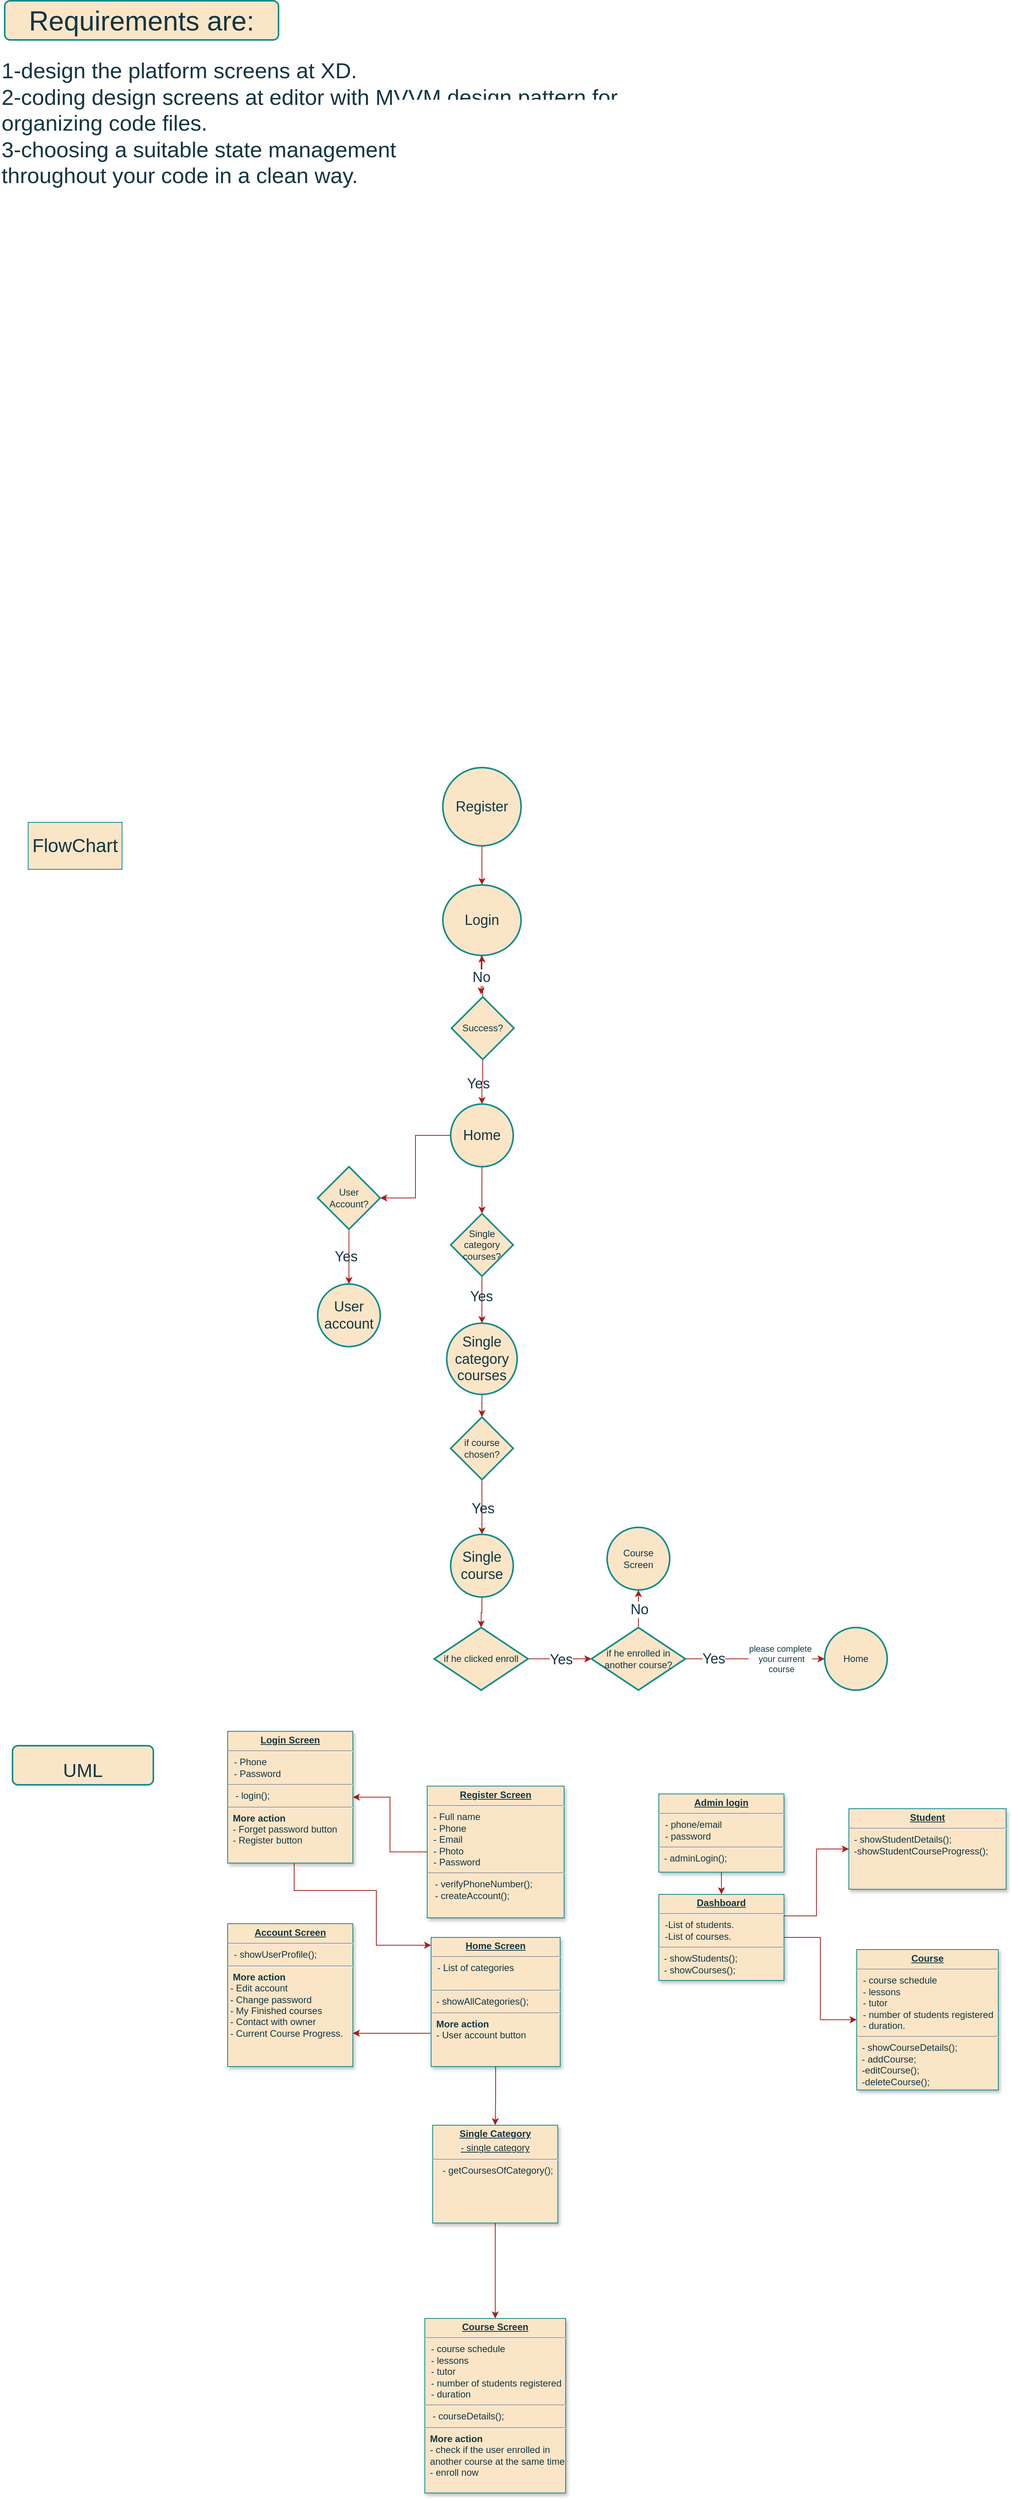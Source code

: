 <mxfile version="21.6.5" type="device">
  <diagram name="Page-1" id="efa7a0a1-bf9b-a30e-e6df-94a7791c09e9">
    <mxGraphModel dx="2625" dy="3566" grid="1" gridSize="10" guides="1" tooltips="1" connect="1" arrows="1" fold="1" page="1" pageScale="1" pageWidth="826" pageHeight="1169" background="none" math="0" shadow="0">
      <root>
        <mxCell id="0" />
        <mxCell id="1" parent="0" />
        <mxCell id="TB_R96-AKjUNl865deA2-138" value="" style="edgeStyle=orthogonalEdgeStyle;rounded=0;orthogonalLoop=1;jettySize=auto;html=1;labelBackgroundColor=none;strokeColor=#A8201A;fontColor=default;" parent="1" source="19" target="25" edge="1">
          <mxGeometry relative="1" as="geometry" />
        </mxCell>
        <mxCell id="19" value="&lt;p style=&quot;margin: 0px; margin-top: 4px; text-align: center; text-decoration: underline;&quot;&gt;&lt;strong&gt;Register Screen&lt;/strong&gt;&lt;/p&gt;&lt;hr&gt;&lt;p style=&quot;margin: 0px; margin-left: 8px;&quot;&gt;- Full name&lt;br&gt;- Phone&lt;/p&gt;&lt;p style=&quot;margin: 0px; margin-left: 8px;&quot;&gt;- Email&lt;/p&gt;&lt;p style=&quot;margin: 0px; margin-left: 8px;&quot;&gt;- Photo&lt;/p&gt;&lt;p style=&quot;margin: 0px; margin-left: 8px;&quot;&gt;- Password&lt;/p&gt;&lt;hr&gt;&amp;nbsp; &amp;nbsp;- verifyPhoneNumber();&lt;br&gt;&amp;nbsp; &amp;nbsp;- createAccount();" style="verticalAlign=top;align=left;overflow=fill;fontSize=12;fontFamily=Helvetica;html=1;strokeColor=#0F8B8D;shadow=1;fillColor=#FAE5C7;fontColor=#143642;labelBackgroundColor=none;" parent="1" vertex="1">
          <mxGeometry x="560" y="91.64" width="175" height="168.36" as="geometry" />
        </mxCell>
        <mxCell id="TB_R96-AKjUNl865deA2-122" value="" style="edgeStyle=orthogonalEdgeStyle;rounded=0;orthogonalLoop=1;jettySize=auto;html=1;labelBackgroundColor=none;strokeColor=#A8201A;fontColor=default;" parent="1" edge="1">
          <mxGeometry relative="1" as="geometry">
            <mxPoint x="565" y="407.5" as="sourcePoint" />
            <mxPoint x="465.0" y="407.5" as="targetPoint" />
          </mxGeometry>
        </mxCell>
        <mxCell id="TB_R96-AKjUNl865deA2-137" value="" style="edgeStyle=orthogonalEdgeStyle;rounded=0;orthogonalLoop=1;jettySize=auto;html=1;labelBackgroundColor=none;strokeColor=#A8201A;fontColor=default;" parent="1" source="21" target="TB_R96-AKjUNl865deA2-104" edge="1">
          <mxGeometry relative="1" as="geometry" />
        </mxCell>
        <mxCell id="21" value="&lt;p style=&quot;margin: 0px; margin-top: 4px; text-align: center; text-decoration: underline;&quot;&gt;&lt;strong&gt;Home Screen&lt;/strong&gt;&lt;/p&gt;&lt;hr&gt;&lt;p style=&quot;margin: 0px; margin-left: 8px;&quot;&gt;- List of categories&lt;/p&gt;&lt;p style=&quot;margin: 0px; margin-left: 8px;&quot;&gt;&lt;br&gt;&lt;/p&gt;&lt;hr&gt;&amp;nbsp; - showAllCategories();&lt;br&gt;&lt;hr&gt;&amp;nbsp;&amp;nbsp;&lt;b style=&quot;border-color: var(--border-color); text-align: center;&quot;&gt;More action&lt;br style=&quot;border-color: var(--border-color);&quot;&gt;&lt;/b&gt;&amp;nbsp; - User account button&amp;nbsp;&lt;br&gt;&amp;nbsp;&amp;nbsp;&lt;span style=&quot;background-color: initial;&quot;&gt;&lt;br&gt;&lt;/span&gt;&lt;span style=&quot;text-align: center;&quot;&gt;&lt;br&gt;&lt;/span&gt;&lt;span style=&quot;text-align: center;&quot;&gt;&amp;nbsp;&amp;nbsp;&lt;/span&gt;" style="verticalAlign=top;align=left;overflow=fill;fontSize=12;fontFamily=Helvetica;html=1;strokeColor=#0F8B8D;shadow=1;fillColor=#FAE5C7;fontColor=#143642;labelBackgroundColor=none;" parent="1" vertex="1">
          <mxGeometry x="565" y="285" width="165" height="165" as="geometry" />
        </mxCell>
        <mxCell id="TB_R96-AKjUNl865deA2-135" value="" style="edgeStyle=orthogonalEdgeStyle;rounded=0;orthogonalLoop=1;jettySize=auto;html=1;labelBackgroundColor=none;strokeColor=#A8201A;fontColor=default;" parent="1" source="23" target="TB_R96-AKjUNl865deA2-134" edge="1">
          <mxGeometry relative="1" as="geometry" />
        </mxCell>
        <mxCell id="23" value="&lt;p style=&quot;margin: 0px; margin-top: 4px; text-align: center; text-decoration: underline;&quot;&gt;&lt;strong&gt;Admin login&lt;/strong&gt;&lt;/p&gt;&lt;hr&gt;&lt;p style=&quot;margin: 0px; margin-left: 8px;&quot;&gt;- phone/email&lt;/p&gt;&lt;p style=&quot;margin: 0px; margin-left: 8px;&quot;&gt;- password&lt;/p&gt;&lt;hr&gt;&amp;nbsp; - adminLogin();&lt;p style=&quot;margin: 0px; margin-left: 8px;&quot;&gt;&lt;br&gt;&lt;/p&gt;" style="verticalAlign=top;align=left;overflow=fill;fontSize=12;fontFamily=Helvetica;html=1;strokeColor=#0F8B8D;shadow=1;fillColor=#FAE5C7;fontColor=#143642;labelBackgroundColor=none;" parent="1" vertex="1">
          <mxGeometry x="856.08" y="101.64" width="160" height="100" as="geometry" />
        </mxCell>
        <mxCell id="24" value="&lt;p style=&quot;margin: 0px; margin-top: 4px; text-align: center; text-decoration: underline;&quot;&gt;&lt;strong&gt;Course Screen&lt;/strong&gt;&lt;/p&gt;&lt;hr&gt;&lt;p style=&quot;margin: 0px; margin-left: 8px;&quot;&gt;-&amp;nbsp;course schedule&lt;/p&gt;&lt;p style=&quot;margin: 0px; margin-left: 8px;&quot;&gt;-&amp;nbsp;lessons&lt;/p&gt;&lt;p style=&quot;margin: 0px; margin-left: 8px;&quot;&gt;-&amp;nbsp;tutor&lt;/p&gt;&lt;p style=&quot;margin: 0px; margin-left: 8px;&quot;&gt;-&amp;nbsp;number of students registered&lt;/p&gt;&lt;p style=&quot;margin: 0px; margin-left: 8px;&quot;&gt;-&amp;nbsp;duration&lt;/p&gt;&lt;hr&gt;&amp;nbsp; &amp;nbsp;- courseDetails();&lt;br&gt;&lt;hr&gt;&lt;span style=&quot;border-color: var(--border-color); text-align: center;&quot;&gt;&lt;b&gt;&amp;nbsp; More action&lt;/b&gt;&lt;br&gt;&amp;nbsp; -&amp;nbsp;check if the user enrolled in &lt;br&gt;&amp;nbsp; another course&amp;nbsp;at the same time&lt;br&gt;&lt;b&gt;&amp;nbsp; &lt;/b&gt;&lt;/span&gt;&lt;span style=&quot;border-color: var(--border-color); text-align: center;&quot;&gt;- enroll now&lt;br&gt;&lt;/span&gt;" style="verticalAlign=top;align=left;overflow=fill;fontSize=12;fontFamily=Helvetica;html=1;strokeColor=#0F8B8D;shadow=1;fillColor=#FAE5C7;fontColor=#143642;labelBackgroundColor=none;" parent="1" vertex="1">
          <mxGeometry x="557" y="772" width="180" height="223.04" as="geometry" />
        </mxCell>
        <mxCell id="TB_R96-AKjUNl865deA2-125" value="" style="edgeStyle=orthogonalEdgeStyle;rounded=0;orthogonalLoop=1;jettySize=auto;html=1;exitX=0.5;exitY=1;exitDx=0;exitDy=0;labelBackgroundColor=none;strokeColor=#A8201A;fontColor=default;" parent="1" source="25" edge="1">
          <mxGeometry relative="1" as="geometry">
            <mxPoint x="390" y="195" as="sourcePoint" />
            <mxPoint x="565" y="295" as="targetPoint" />
            <Array as="points">
              <mxPoint x="390" y="190" />
              <mxPoint x="390" y="225" />
              <mxPoint x="495" y="225" />
              <mxPoint x="495" y="295" />
            </Array>
          </mxGeometry>
        </mxCell>
        <mxCell id="25" value="&lt;p style=&quot;margin: 0px; margin-top: 4px; text-align: center; text-decoration: underline;&quot;&gt;&lt;b&gt;Login Screen&lt;/b&gt;&lt;/p&gt;&lt;hr&gt;&lt;p style=&quot;margin: 0px; margin-left: 8px;&quot;&gt;&lt;span style=&quot;background-color: initial;&quot;&gt;- Phone&lt;/span&gt;&lt;/p&gt;&lt;p style=&quot;margin: 0px; margin-left: 8px;&quot;&gt;&lt;span style=&quot;background-color: initial;&quot;&gt;- Password&lt;/span&gt;&lt;br&gt;&lt;/p&gt;&lt;hr&gt;&amp;nbsp; &amp;nbsp;- login();&lt;br&gt;&lt;span style=&quot;border-color: var(--border-color); text-align: center;&quot;&gt;&lt;hr&gt;&amp;nbsp;&amp;nbsp;&lt;b&gt;More action&lt;br&gt;&lt;/b&gt;&amp;nbsp; - Forget password button&lt;br&gt;&amp;nbsp; - Register button&lt;br&gt;&lt;/span&gt;" style="verticalAlign=top;align=left;overflow=fill;fontSize=12;fontFamily=Helvetica;html=1;strokeColor=#0F8B8D;shadow=1;fillColor=#FAE5C7;fontColor=#143642;labelBackgroundColor=none;" parent="1" vertex="1">
          <mxGeometry x="305" y="21.64" width="160" height="168.36" as="geometry" />
        </mxCell>
        <mxCell id="NdXoDPrW2XtNnl9XYnpY-115" value="&lt;p style=&quot;margin: 0px; margin-top: 4px; text-align: center; text-decoration: underline;&quot;&gt;&lt;strong&gt;Account Screen&lt;/strong&gt;&lt;/p&gt;&lt;hr&gt;&lt;p style=&quot;margin: 0px; margin-left: 8px;&quot;&gt;- showUserProfile();&lt;/p&gt;&lt;hr&gt;&amp;nbsp;&amp;nbsp;&lt;b style=&quot;border-color: var(--border-color); text-align: center;&quot;&gt;More action&lt;br&gt;&amp;nbsp;&lt;/b&gt;&lt;span style=&quot;border-color: var(--border-color); text-align: center;&quot;&gt;- Edit account&lt;br&gt;&lt;/span&gt;&lt;b style=&quot;border-color: var(--border-color); text-align: center;&quot;&gt;&amp;nbsp;&lt;/b&gt;&lt;span style=&quot;border-color: var(--border-color); text-align: center;&quot;&gt;- Change password&amp;nbsp;&lt;br&gt;&amp;nbsp;- My Finished courses&lt;br&gt;&amp;nbsp;- Contact with owner&lt;br&gt;&amp;nbsp;- Current Course Progress.&lt;br&gt;&lt;br&gt;&lt;br&gt;&lt;b&gt;&amp;nbsp;&amp;nbsp;&lt;/b&gt;&lt;br&gt;&lt;/span&gt;&lt;p style=&quot;margin: 0px; margin-left: 8px;&quot;&gt;&lt;span style=&quot;background-color: initial;&quot;&gt;&amp;nbsp;&lt;/span&gt;&lt;/p&gt;" style="verticalAlign=top;align=left;overflow=fill;fontSize=12;fontFamily=Helvetica;html=1;strokeColor=#0F8B8D;shadow=1;fillColor=#FAE5C7;fontColor=#143642;labelBackgroundColor=none;" parent="1" vertex="1">
          <mxGeometry x="305" y="267.5" width="160" height="182.5" as="geometry" />
        </mxCell>
        <mxCell id="TB_R96-AKjUNl865deA2-118" value="" style="edgeStyle=orthogonalEdgeStyle;rounded=0;orthogonalLoop=1;jettySize=auto;html=1;labelBackgroundColor=none;strokeColor=#A8201A;fontColor=default;" parent="1" source="TB_R96-AKjUNl865deA2-104" target="24" edge="1">
          <mxGeometry relative="1" as="geometry" />
        </mxCell>
        <mxCell id="TB_R96-AKjUNl865deA2-104" value="&lt;p style=&quot;margin: 0px; margin-top: 4px; text-align: center; text-decoration: underline;&quot;&gt;&lt;b&gt;Single Category&lt;/b&gt;&lt;/p&gt;&lt;p style=&quot;margin: 0px; margin-top: 4px; text-align: center; text-decoration: underline;&quot;&gt;&lt;span style=&quot;background-color: initial; text-align: left;&quot;&gt;- single category&lt;/span&gt;&lt;/p&gt;&lt;hr&gt;&lt;div style=&quot;text-align: center;&quot;&gt;&lt;span style=&quot;background-color: initial;&quot;&gt;&amp;nbsp; - getCoursesOfCategory();&lt;/span&gt;&lt;/div&gt;" style="verticalAlign=top;align=left;overflow=fill;fontSize=12;fontFamily=Helvetica;html=1;strokeColor=#0F8B8D;shadow=1;fillColor=#FAE5C7;fontColor=#143642;labelBackgroundColor=none;" parent="1" vertex="1">
          <mxGeometry x="567" y="525" width="160" height="125" as="geometry" />
        </mxCell>
        <mxCell id="TB_R96-AKjUNl865deA2-140" value="" style="edgeStyle=orthogonalEdgeStyle;rounded=0;orthogonalLoop=1;jettySize=auto;html=1;labelBackgroundColor=none;strokeColor=#A8201A;fontColor=default;" parent="1" source="TB_R96-AKjUNl865deA2-134" target="TB_R96-AKjUNl865deA2-139" edge="1">
          <mxGeometry relative="1" as="geometry" />
        </mxCell>
        <mxCell id="TB_R96-AKjUNl865deA2-134" value="&lt;p style=&quot;margin: 0px; margin-top: 4px; text-align: center; text-decoration: underline;&quot;&gt;&lt;b&gt;Dashboard&lt;/b&gt;&lt;/p&gt;&lt;hr&gt;&lt;p style=&quot;margin: 0px; margin-left: 8px;&quot;&gt;-List of students.&lt;/p&gt;&lt;p style=&quot;margin: 0px; margin-left: 8px;&quot;&gt;-List of courses.&lt;/p&gt;&lt;hr&gt;&amp;nbsp; - showStudents();&lt;br&gt;&amp;nbsp; - showCourses();&lt;br&gt;&lt;p style=&quot;margin: 0px; margin-left: 8px;&quot;&gt;&lt;br&gt;&lt;/p&gt;" style="verticalAlign=top;align=left;overflow=fill;fontSize=12;fontFamily=Helvetica;html=1;strokeColor=#0F8B8D;shadow=1;fillColor=#FAE5C7;fontColor=#143642;labelBackgroundColor=none;" parent="1" vertex="1">
          <mxGeometry x="856.08" y="230" width="160" height="110" as="geometry" />
        </mxCell>
        <mxCell id="TB_R96-AKjUNl865deA2-136" value="&lt;p style=&quot;margin: 0px; margin-top: 4px; text-align: center; text-decoration: underline;&quot;&gt;&lt;b&gt;Student&lt;/b&gt;&lt;/p&gt;&lt;hr&gt;&amp;nbsp; - showStudentDetails();&lt;br&gt;&amp;nbsp; -showStudentCourseProgress();&lt;br&gt;&amp;nbsp; &amp;nbsp;&amp;nbsp;&lt;br&gt;&lt;p style=&quot;margin: 0px; margin-left: 8px;&quot;&gt;&lt;br&gt;&lt;/p&gt;" style="verticalAlign=top;align=left;overflow=fill;fontSize=12;fontFamily=Helvetica;html=1;strokeColor=#0F8B8D;shadow=1;fillColor=#FAE5C7;fontColor=#143642;labelBackgroundColor=none;" parent="1" vertex="1">
          <mxGeometry x="1099" y="120.5" width="201" height="103" as="geometry" />
        </mxCell>
        <mxCell id="TB_R96-AKjUNl865deA2-139" value="&lt;p style=&quot;margin: 0px; margin-top: 4px; text-align: center; text-decoration: underline;&quot;&gt;&lt;b&gt;Course&lt;/b&gt;&lt;/p&gt;&lt;hr&gt;&lt;p style=&quot;border-color: var(--border-color); margin: 0px 0px 0px 8px;&quot;&gt;-&amp;nbsp;course schedule&lt;/p&gt;&lt;p style=&quot;border-color: var(--border-color); margin: 0px 0px 0px 8px;&quot;&gt;-&amp;nbsp;lessons&lt;/p&gt;&lt;p style=&quot;border-color: var(--border-color); margin: 0px 0px 0px 8px;&quot;&gt;-&amp;nbsp;tutor&lt;/p&gt;&lt;p style=&quot;border-color: var(--border-color); margin: 0px 0px 0px 8px;&quot;&gt;-&amp;nbsp;number of students registered&lt;/p&gt;&lt;p style=&quot;margin: 0px; margin-left: 8px;&quot;&gt;-&amp;nbsp;duration.&lt;/p&gt;&lt;hr&gt;&amp;nbsp; - showCourseDetails();&lt;br&gt;&lt;span style=&quot;text-wrap: nowrap;&quot;&gt;&amp;nbsp; - addCourse;&lt;br&gt;&amp;nbsp; -editCourse();&lt;br&gt;&amp;nbsp; -deleteCourse();&lt;br&gt;&lt;/span&gt;" style="verticalAlign=top;align=left;overflow=fill;fontSize=12;fontFamily=Helvetica;html=1;strokeColor=#0F8B8D;shadow=1;fillColor=#FAE5C7;fontColor=#143642;labelBackgroundColor=none;" parent="1" vertex="1">
          <mxGeometry x="1109" y="300.5" width="181" height="179.5" as="geometry" />
        </mxCell>
        <mxCell id="TB_R96-AKjUNl865deA2-142" value="" style="edgeStyle=orthogonalEdgeStyle;rounded=0;orthogonalLoop=1;jettySize=auto;html=1;exitX=1;exitY=0.25;exitDx=0;exitDy=0;entryX=0;entryY=0.5;entryDx=0;entryDy=0;labelBackgroundColor=none;strokeColor=#A8201A;fontColor=default;" parent="1" source="TB_R96-AKjUNl865deA2-134" target="TB_R96-AKjUNl865deA2-136" edge="1">
          <mxGeometry relative="1" as="geometry">
            <mxPoint x="1026" y="295" as="sourcePoint" />
            <mxPoint x="1119" y="362" as="targetPoint" />
          </mxGeometry>
        </mxCell>
        <mxCell id="TB_R96-AKjUNl865deA2-145" value="" style="edgeStyle=orthogonalEdgeStyle;rounded=0;orthogonalLoop=1;jettySize=auto;html=1;labelBackgroundColor=none;strokeColor=#A8201A;fontColor=default;" parent="1" source="TB_R96-AKjUNl865deA2-143" target="TB_R96-AKjUNl865deA2-144" edge="1">
          <mxGeometry relative="1" as="geometry" />
        </mxCell>
        <mxCell id="TB_R96-AKjUNl865deA2-143" value="&lt;font style=&quot;font-size: 18px;&quot;&gt;Register&lt;/font&gt;" style="strokeWidth=2;html=1;shape=mxgraph.flowchart.start_2;whiteSpace=wrap;fillColor=#FAE5C7;strokeColor=#0F8B8D;labelBackgroundColor=none;fontColor=#143642;" parent="1" vertex="1">
          <mxGeometry x="580" y="-1210" width="100" height="100" as="geometry" />
        </mxCell>
        <mxCell id="TB_R96-AKjUNl865deA2-147" value="" style="edgeStyle=orthogonalEdgeStyle;rounded=0;orthogonalLoop=1;jettySize=auto;html=1;labelBackgroundColor=none;strokeColor=#A8201A;fontColor=default;" parent="1" edge="1">
          <mxGeometry relative="1" as="geometry">
            <mxPoint x="629" y="-970" as="sourcePoint" />
            <mxPoint x="629" y="-920" as="targetPoint" />
          </mxGeometry>
        </mxCell>
        <mxCell id="TB_R96-AKjUNl865deA2-144" value="&lt;font style=&quot;font-size: 18px;&quot;&gt;Login&lt;/font&gt;" style="ellipse;whiteSpace=wrap;html=1;fillColor=#FAE5C7;strokeColor=#0F8B8D;strokeWidth=2;labelBackgroundColor=none;fontColor=#143642;" parent="1" vertex="1">
          <mxGeometry x="580" y="-1060" width="100" height="90" as="geometry" />
        </mxCell>
        <mxCell id="TB_R96-AKjUNl865deA2-149" value="" style="edgeStyle=orthogonalEdgeStyle;rounded=0;orthogonalLoop=1;jettySize=auto;html=1;labelBackgroundColor=none;strokeColor=#A8201A;fontColor=default;" parent="1" source="TB_R96-AKjUNl865deA2-146" target="TB_R96-AKjUNl865deA2-148" edge="1">
          <mxGeometry relative="1" as="geometry" />
        </mxCell>
        <mxCell id="TB_R96-AKjUNl865deA2-150" value="&lt;font style=&quot;font-size: 18px;&quot;&gt;Yes&lt;/font&gt;" style="edgeLabel;html=1;align=center;verticalAlign=middle;resizable=0;points=[];labelBackgroundColor=none;fontColor=#143642;" parent="TB_R96-AKjUNl865deA2-149" vertex="1" connectable="0">
          <mxGeometry x="0.065" y="-5" relative="1" as="geometry">
            <mxPoint y="1" as="offset" />
          </mxGeometry>
        </mxCell>
        <mxCell id="TB_R96-AKjUNl865deA2-182" value="" style="edgeStyle=orthogonalEdgeStyle;rounded=0;orthogonalLoop=1;jettySize=auto;html=1;strokeColor=#A8201A;fontColor=#143642;fillColor=#FAE5C7;" parent="1" source="TB_R96-AKjUNl865deA2-146" target="TB_R96-AKjUNl865deA2-144" edge="1">
          <mxGeometry relative="1" as="geometry" />
        </mxCell>
        <mxCell id="TB_R96-AKjUNl865deA2-183" value="&lt;font style=&quot;font-size: 18px;&quot;&gt;No&lt;/font&gt;" style="edgeLabel;html=1;align=center;verticalAlign=middle;resizable=0;points=[];fontColor=#143642;" parent="TB_R96-AKjUNl865deA2-182" vertex="1" connectable="0">
          <mxGeometry x="-0.074" y="2" relative="1" as="geometry">
            <mxPoint as="offset" />
          </mxGeometry>
        </mxCell>
        <mxCell id="TB_R96-AKjUNl865deA2-146" value="Success?" style="rhombus;whiteSpace=wrap;html=1;fillColor=#FAE5C7;strokeColor=#0F8B8D;strokeWidth=2;labelBackgroundColor=none;fontColor=#143642;" parent="1" vertex="1">
          <mxGeometry x="591" y="-917" width="80" height="80" as="geometry" />
        </mxCell>
        <mxCell id="TB_R96-AKjUNl865deA2-152" value="" style="edgeStyle=orthogonalEdgeStyle;rounded=0;orthogonalLoop=1;jettySize=auto;html=1;labelBackgroundColor=none;strokeColor=#A8201A;fontColor=default;" parent="1" source="TB_R96-AKjUNl865deA2-148" target="TB_R96-AKjUNl865deA2-151" edge="1">
          <mxGeometry relative="1" as="geometry" />
        </mxCell>
        <mxCell id="TB_R96-AKjUNl865deA2-165" value="" style="edgeStyle=orthogonalEdgeStyle;rounded=0;orthogonalLoop=1;jettySize=auto;html=1;labelBackgroundColor=none;strokeColor=#A8201A;fontColor=default;" parent="1" source="TB_R96-AKjUNl865deA2-148" target="TB_R96-AKjUNl865deA2-158" edge="1">
          <mxGeometry relative="1" as="geometry" />
        </mxCell>
        <mxCell id="TB_R96-AKjUNl865deA2-148" value="&lt;font style=&quot;font-size: 18px;&quot;&gt;Home&lt;/font&gt;" style="ellipse;whiteSpace=wrap;html=1;fillColor=#FAE5C7;strokeColor=#0F8B8D;strokeWidth=2;labelBackgroundColor=none;fontColor=#143642;" parent="1" vertex="1">
          <mxGeometry x="590" y="-780" width="80" height="80" as="geometry" />
        </mxCell>
        <mxCell id="TB_R96-AKjUNl865deA2-154" value="" style="edgeStyle=orthogonalEdgeStyle;rounded=0;orthogonalLoop=1;jettySize=auto;html=1;labelBackgroundColor=none;strokeColor=#A8201A;fontColor=default;" parent="1" source="TB_R96-AKjUNl865deA2-151" target="TB_R96-AKjUNl865deA2-153" edge="1">
          <mxGeometry relative="1" as="geometry" />
        </mxCell>
        <mxCell id="TB_R96-AKjUNl865deA2-157" value="&lt;font style=&quot;font-size: 18px;&quot;&gt;Yes&lt;/font&gt;" style="edgeLabel;html=1;align=center;verticalAlign=middle;resizable=0;points=[];labelBackgroundColor=none;fontColor=#143642;" parent="TB_R96-AKjUNl865deA2-154" vertex="1" connectable="0">
          <mxGeometry x="-0.019" y="-3" relative="1" as="geometry">
            <mxPoint x="-1" as="offset" />
          </mxGeometry>
        </mxCell>
        <mxCell id="TB_R96-AKjUNl865deA2-151" value="&lt;font style=&quot;font-size: 12px;&quot;&gt;User Account?&lt;/font&gt;" style="rhombus;whiteSpace=wrap;html=1;fillColor=#FAE5C7;strokeColor=#0F8B8D;strokeWidth=2;labelBackgroundColor=none;fontColor=#143642;" parent="1" vertex="1">
          <mxGeometry x="420" y="-700" width="80" height="80" as="geometry" />
        </mxCell>
        <mxCell id="TB_R96-AKjUNl865deA2-153" value="&lt;font style=&quot;font-size: 18px;&quot;&gt;User account&lt;/font&gt;" style="ellipse;whiteSpace=wrap;html=1;fillColor=#FAE5C7;strokeColor=#0F8B8D;strokeWidth=2;labelBackgroundColor=none;fontColor=#143642;" parent="1" vertex="1">
          <mxGeometry x="420" y="-550" width="80" height="80" as="geometry" />
        </mxCell>
        <mxCell id="TB_R96-AKjUNl865deA2-161" value="" style="edgeStyle=orthogonalEdgeStyle;rounded=0;orthogonalLoop=1;jettySize=auto;html=1;labelBackgroundColor=none;strokeColor=#A8201A;fontColor=default;" parent="1" source="TB_R96-AKjUNl865deA2-158" target="TB_R96-AKjUNl865deA2-160" edge="1">
          <mxGeometry relative="1" as="geometry" />
        </mxCell>
        <mxCell id="TB_R96-AKjUNl865deA2-162" value="&lt;font style=&quot;font-size: 18px;&quot;&gt;Yes&lt;/font&gt;" style="edgeLabel;html=1;align=center;verticalAlign=middle;resizable=0;points=[];labelBackgroundColor=none;fontColor=#143642;" parent="TB_R96-AKjUNl865deA2-161" vertex="1" connectable="0">
          <mxGeometry x="-0.129" y="-1" relative="1" as="geometry">
            <mxPoint as="offset" />
          </mxGeometry>
        </mxCell>
        <mxCell id="TB_R96-AKjUNl865deA2-158" value="Single category courses?" style="rhombus;whiteSpace=wrap;html=1;fillColor=#FAE5C7;strokeColor=#0F8B8D;strokeWidth=2;labelBackgroundColor=none;fontColor=#143642;" parent="1" vertex="1">
          <mxGeometry x="590" y="-640" width="80" height="80" as="geometry" />
        </mxCell>
        <mxCell id="TB_R96-AKjUNl865deA2-167" value="" style="edgeStyle=orthogonalEdgeStyle;rounded=0;orthogonalLoop=1;jettySize=auto;html=1;labelBackgroundColor=none;strokeColor=#A8201A;fontColor=default;" parent="1" source="TB_R96-AKjUNl865deA2-160" target="TB_R96-AKjUNl865deA2-166" edge="1">
          <mxGeometry relative="1" as="geometry" />
        </mxCell>
        <mxCell id="TB_R96-AKjUNl865deA2-160" value="&lt;font style=&quot;font-size: 18px;&quot;&gt;Single category courses&lt;/font&gt;" style="ellipse;whiteSpace=wrap;html=1;fillColor=#FAE5C7;strokeColor=#0F8B8D;strokeWidth=2;labelBackgroundColor=none;fontColor=#143642;" parent="1" vertex="1">
          <mxGeometry x="585" y="-500" width="90" height="91" as="geometry" />
        </mxCell>
        <mxCell id="TB_R96-AKjUNl865deA2-169" value="" style="edgeStyle=orthogonalEdgeStyle;rounded=0;orthogonalLoop=1;jettySize=auto;html=1;labelBackgroundColor=none;strokeColor=#A8201A;fontColor=default;" parent="1" source="TB_R96-AKjUNl865deA2-166" target="TB_R96-AKjUNl865deA2-168" edge="1">
          <mxGeometry relative="1" as="geometry" />
        </mxCell>
        <mxCell id="TB_R96-AKjUNl865deA2-170" value="&lt;font style=&quot;font-size: 18px;&quot;&gt;Yes&lt;/font&gt;" style="edgeLabel;html=1;align=center;verticalAlign=middle;resizable=0;points=[];labelBackgroundColor=none;fontColor=#143642;" parent="TB_R96-AKjUNl865deA2-169" vertex="1" connectable="0">
          <mxGeometry x="0.05" y="2" relative="1" as="geometry">
            <mxPoint x="-1" as="offset" />
          </mxGeometry>
        </mxCell>
        <mxCell id="TB_R96-AKjUNl865deA2-166" value="if course chosen?" style="rhombus;whiteSpace=wrap;html=1;fillColor=#FAE5C7;strokeColor=#0F8B8D;strokeWidth=2;labelBackgroundColor=none;fontColor=#143642;" parent="1" vertex="1">
          <mxGeometry x="590" y="-380" width="80" height="80" as="geometry" />
        </mxCell>
        <mxCell id="TB_R96-AKjUNl865deA2-185" value="" style="edgeStyle=orthogonalEdgeStyle;rounded=0;orthogonalLoop=1;jettySize=auto;html=1;strokeColor=#A8201A;fontColor=#143642;fillColor=#FAE5C7;" parent="1" source="TB_R96-AKjUNl865deA2-168" target="TB_R96-AKjUNl865deA2-184" edge="1">
          <mxGeometry relative="1" as="geometry" />
        </mxCell>
        <mxCell id="TB_R96-AKjUNl865deA2-168" value="&lt;font style=&quot;font-size: 18px;&quot;&gt;Single course&lt;/font&gt;" style="ellipse;whiteSpace=wrap;html=1;fillColor=#FAE5C7;strokeColor=#0F8B8D;strokeWidth=2;labelBackgroundColor=none;fontColor=#143642;" parent="1" vertex="1">
          <mxGeometry x="590" y="-230" width="80" height="80" as="geometry" />
        </mxCell>
        <mxCell id="TB_R96-AKjUNl865deA2-193" value="" style="edgeStyle=orthogonalEdgeStyle;rounded=0;orthogonalLoop=1;jettySize=auto;html=1;strokeColor=#A8201A;fontColor=#143642;fillColor=#FAE5C7;" parent="1" source="TB_R96-AKjUNl865deA2-184" target="TB_R96-AKjUNl865deA2-192" edge="1">
          <mxGeometry relative="1" as="geometry" />
        </mxCell>
        <mxCell id="TB_R96-AKjUNl865deA2-194" value="&lt;font style=&quot;font-size: 18px;&quot;&gt;Yes&lt;/font&gt;" style="edgeLabel;html=1;align=center;verticalAlign=middle;resizable=0;points=[];fontColor=#143642;" parent="TB_R96-AKjUNl865deA2-193" vertex="1" connectable="0">
          <mxGeometry x="0.019" y="-1" relative="1" as="geometry">
            <mxPoint as="offset" />
          </mxGeometry>
        </mxCell>
        <mxCell id="TB_R96-AKjUNl865deA2-184" value="if he clicked enroll" style="rhombus;whiteSpace=wrap;html=1;fillColor=#FAE5C7;strokeColor=#0F8B8D;fontColor=#143642;strokeWidth=2;labelBackgroundColor=none;" parent="1" vertex="1">
          <mxGeometry x="569" y="-111" width="120" height="80" as="geometry" />
        </mxCell>
        <mxCell id="TB_R96-AKjUNl865deA2-196" value="" style="edgeStyle=orthogonalEdgeStyle;rounded=0;orthogonalLoop=1;jettySize=auto;html=1;strokeColor=#A8201A;fontColor=#143642;fillColor=#FAE5C7;" parent="1" source="TB_R96-AKjUNl865deA2-192" target="TB_R96-AKjUNl865deA2-195" edge="1">
          <mxGeometry relative="1" as="geometry" />
        </mxCell>
        <mxCell id="TB_R96-AKjUNl865deA2-197" value="please complete&lt;br&gt;&amp;nbsp;your current&lt;br&gt;&amp;nbsp;course" style="edgeLabel;html=1;align=center;verticalAlign=middle;resizable=0;points=[];fontColor=#143642;" parent="TB_R96-AKjUNl865deA2-196" vertex="1" connectable="0">
          <mxGeometry x="-0.01" y="2" relative="1" as="geometry">
            <mxPoint x="33" y="2" as="offset" />
          </mxGeometry>
        </mxCell>
        <mxCell id="TB_R96-AKjUNl865deA2-198" value="&lt;font style=&quot;font-size: 18px;&quot;&gt;Yes&lt;/font&gt;" style="edgeLabel;html=1;align=center;verticalAlign=middle;resizable=0;points=[];fontColor=#143642;" parent="TB_R96-AKjUNl865deA2-196" vertex="1" connectable="0">
          <mxGeometry x="-0.584" relative="1" as="geometry">
            <mxPoint x="-1" as="offset" />
          </mxGeometry>
        </mxCell>
        <mxCell id="TB_R96-AKjUNl865deA2-200" value="" style="edgeStyle=orthogonalEdgeStyle;rounded=0;orthogonalLoop=1;jettySize=auto;html=1;strokeColor=#A8201A;fontColor=#143642;fillColor=#FAE5C7;" parent="1" source="TB_R96-AKjUNl865deA2-192" target="TB_R96-AKjUNl865deA2-199" edge="1">
          <mxGeometry relative="1" as="geometry" />
        </mxCell>
        <mxCell id="TB_R96-AKjUNl865deA2-201" value="&lt;font style=&quot;font-size: 18px;&quot;&gt;No&lt;/font&gt;" style="edgeLabel;html=1;align=center;verticalAlign=middle;resizable=0;points=[];fontColor=#143642;" parent="TB_R96-AKjUNl865deA2-200" vertex="1" connectable="0">
          <mxGeometry x="-0.571" y="-1" relative="1" as="geometry">
            <mxPoint y="-13" as="offset" />
          </mxGeometry>
        </mxCell>
        <mxCell id="TB_R96-AKjUNl865deA2-192" value="if he enrolled in another course?" style="rhombus;whiteSpace=wrap;html=1;fillColor=#FAE5C7;strokeColor=#0F8B8D;fontColor=#143642;strokeWidth=2;labelBackgroundColor=none;" parent="1" vertex="1">
          <mxGeometry x="770" y="-111" width="120" height="80" as="geometry" />
        </mxCell>
        <mxCell id="TB_R96-AKjUNl865deA2-195" value="Home" style="ellipse;whiteSpace=wrap;html=1;fillColor=#FAE5C7;strokeColor=#0F8B8D;fontColor=#143642;strokeWidth=2;labelBackgroundColor=none;" parent="1" vertex="1">
          <mxGeometry x="1068" y="-111" width="80" height="80" as="geometry" />
        </mxCell>
        <mxCell id="TB_R96-AKjUNl865deA2-199" value="Course Screen&lt;br&gt;" style="ellipse;whiteSpace=wrap;html=1;fillColor=#FAE5C7;strokeColor=#0F8B8D;fontColor=#143642;strokeWidth=2;labelBackgroundColor=none;" parent="1" vertex="1">
          <mxGeometry x="790" y="-239" width="80" height="80" as="geometry" />
        </mxCell>
        <mxCell id="TB_R96-AKjUNl865deA2-204" value="&lt;font style=&quot;font-size: 24px;&quot;&gt;FlowChart&lt;/font&gt;" style="whiteSpace=wrap;html=1;strokeColor=#0F8B8D;fontColor=#143642;fillColor=#FAE5C7;" parent="1" vertex="1">
          <mxGeometry x="50" y="-1140" width="120" height="60" as="geometry" />
        </mxCell>
        <mxCell id="TB_R96-AKjUNl865deA2-205" value="&lt;br&gt;&lt;font style=&quot;font-size: 24px;&quot;&gt;UML&lt;/font&gt;" style="rounded=1;whiteSpace=wrap;html=1;absoluteArcSize=1;arcSize=14;strokeWidth=2;strokeColor=#0F8B8D;fontColor=#143642;fillColor=#FAE5C7;" parent="1" vertex="1">
          <mxGeometry x="30" y="40" width="180" height="50" as="geometry" />
        </mxCell>
        <mxCell id="TB_R96-AKjUNl865deA2-207" value="1-design the platform screens at XD.&#xa;2-coding design screens at editor with MVVM design pattern for organizing code files.&#xa;3-choosing a suitable state management for passing states throughout your code in a clean way.&#xa;&#xa;" style="text;whiteSpace=wrap;fontColor=#143642;fontSize=28;" parent="1" vertex="1">
          <mxGeometry x="14" y="-2124" width="800" height="280" as="geometry" />
        </mxCell>
        <mxCell id="TB_R96-AKjUNl865deA2-209" value="&lt;font style=&quot;font-size: 35px;&quot;&gt;Requirements are:&lt;/font&gt;" style="rounded=1;whiteSpace=wrap;html=1;absoluteArcSize=1;arcSize=14;strokeWidth=2;strokeColor=#0F8B8D;fontColor=#143642;fillColor=#FAE5C7;" parent="1" vertex="1">
          <mxGeometry x="20" y="-2190" width="350" height="50" as="geometry" />
        </mxCell>
      </root>
    </mxGraphModel>
  </diagram>
</mxfile>
